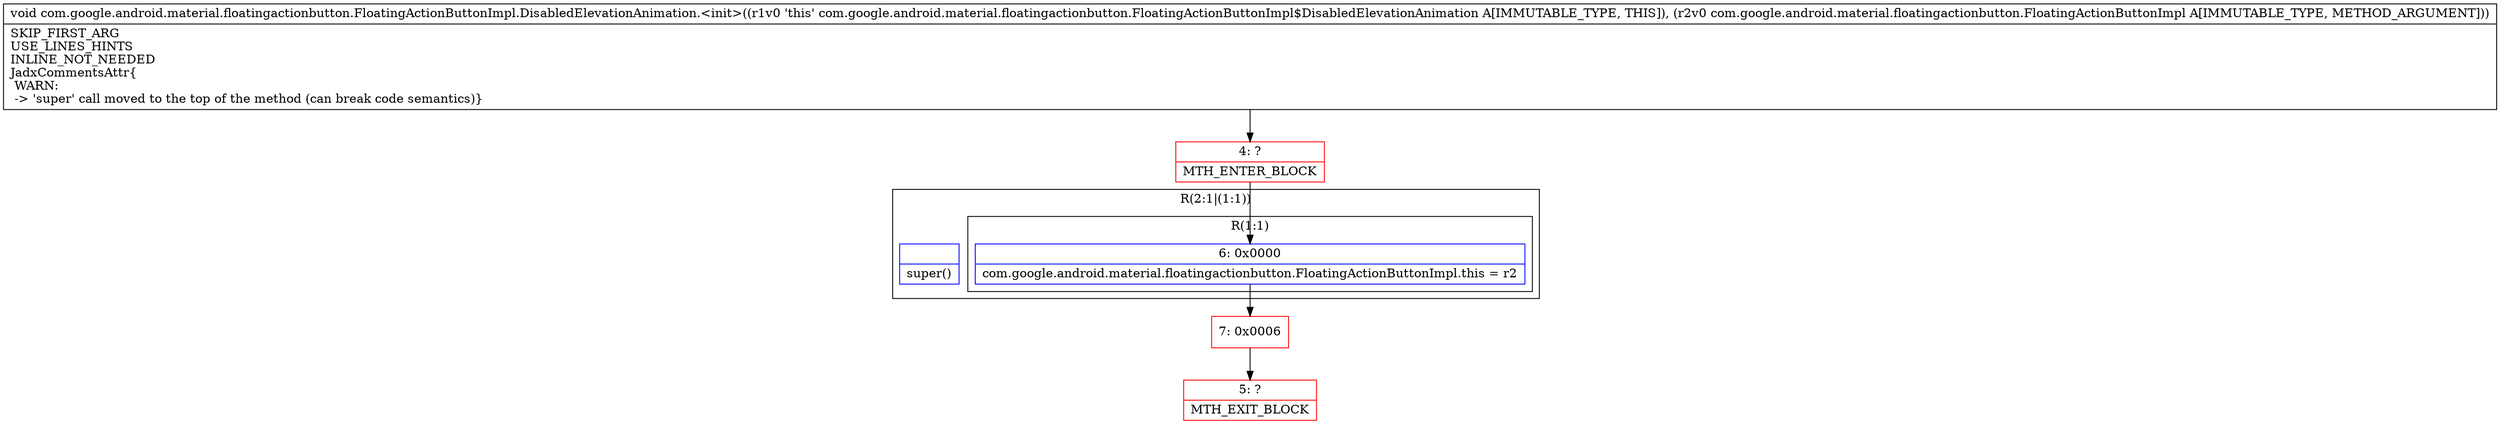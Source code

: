 digraph "CFG forcom.google.android.material.floatingactionbutton.FloatingActionButtonImpl.DisabledElevationAnimation.\<init\>(Lcom\/google\/android\/material\/floatingactionbutton\/FloatingActionButtonImpl;)V" {
subgraph cluster_Region_1238326823 {
label = "R(2:1|(1:1))";
node [shape=record,color=blue];
Node_InsnContainer_995154102 [shape=record,label="{|super()\l}"];
subgraph cluster_Region_1941167935 {
label = "R(1:1)";
node [shape=record,color=blue];
Node_6 [shape=record,label="{6\:\ 0x0000|com.google.android.material.floatingactionbutton.FloatingActionButtonImpl.this = r2\l}"];
}
}
Node_4 [shape=record,color=red,label="{4\:\ ?|MTH_ENTER_BLOCK\l}"];
Node_7 [shape=record,color=red,label="{7\:\ 0x0006}"];
Node_5 [shape=record,color=red,label="{5\:\ ?|MTH_EXIT_BLOCK\l}"];
MethodNode[shape=record,label="{void com.google.android.material.floatingactionbutton.FloatingActionButtonImpl.DisabledElevationAnimation.\<init\>((r1v0 'this' com.google.android.material.floatingactionbutton.FloatingActionButtonImpl$DisabledElevationAnimation A[IMMUTABLE_TYPE, THIS]), (r2v0 com.google.android.material.floatingactionbutton.FloatingActionButtonImpl A[IMMUTABLE_TYPE, METHOD_ARGUMENT]))  | SKIP_FIRST_ARG\lUSE_LINES_HINTS\lINLINE_NOT_NEEDED\lJadxCommentsAttr\{\l WARN: \l \-\> 'super' call moved to the top of the method (can break code semantics)\}\l}"];
MethodNode -> Node_4;Node_6 -> Node_7;
Node_4 -> Node_6;
Node_7 -> Node_5;
}

